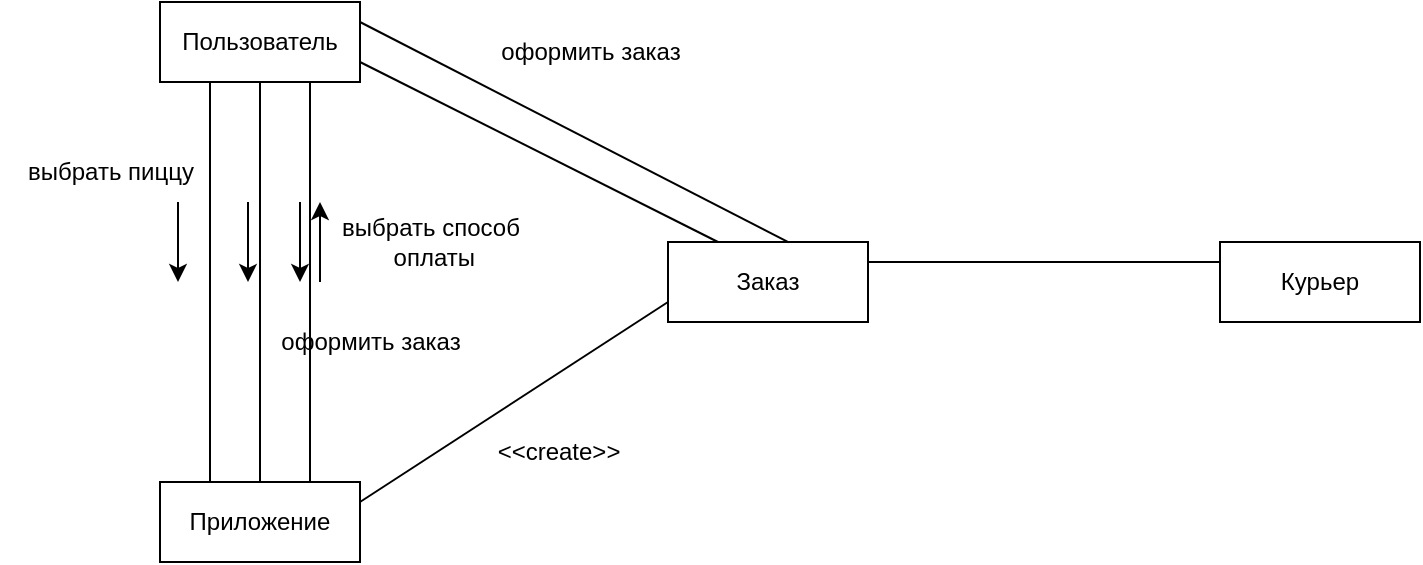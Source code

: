 <mxfile version="24.0.6" type="github">
  <diagram name="Страница — 1" id="qvXPU_ac4Wfljck9UBVI">
    <mxGraphModel dx="1185" dy="651" grid="1" gridSize="10" guides="1" tooltips="1" connect="1" arrows="1" fold="1" page="1" pageScale="1" pageWidth="827" pageHeight="1169" math="0" shadow="0">
      <root>
        <mxCell id="0" />
        <mxCell id="1" parent="0" />
        <mxCell id="-4ciE3WCKxtOSDdIdIJk-1" value="Пользователь" style="html=1;whiteSpace=wrap;" vertex="1" parent="1">
          <mxGeometry x="160" y="70" width="100" height="40" as="geometry" />
        </mxCell>
        <mxCell id="-4ciE3WCKxtOSDdIdIJk-3" value="Заказ" style="html=1;whiteSpace=wrap;" vertex="1" parent="1">
          <mxGeometry x="414" y="190" width="100" height="40" as="geometry" />
        </mxCell>
        <mxCell id="-4ciE3WCKxtOSDdIdIJk-4" value="Курьер" style="html=1;whiteSpace=wrap;" vertex="1" parent="1">
          <mxGeometry x="690" y="190" width="100" height="40" as="geometry" />
        </mxCell>
        <mxCell id="-4ciE3WCKxtOSDdIdIJk-5" value="Приложение" style="html=1;whiteSpace=wrap;" vertex="1" parent="1">
          <mxGeometry x="160" y="310" width="100" height="40" as="geometry" />
        </mxCell>
        <mxCell id="-4ciE3WCKxtOSDdIdIJk-9" value="" style="endArrow=none;html=1;rounded=0;entryX=0.25;entryY=1;entryDx=0;entryDy=0;exitX=0.25;exitY=0;exitDx=0;exitDy=0;" edge="1" parent="1" source="-4ciE3WCKxtOSDdIdIJk-5" target="-4ciE3WCKxtOSDdIdIJk-1">
          <mxGeometry width="50" height="50" relative="1" as="geometry">
            <mxPoint x="200" y="250" as="sourcePoint" />
            <mxPoint x="250" y="200" as="targetPoint" />
          </mxGeometry>
        </mxCell>
        <mxCell id="-4ciE3WCKxtOSDdIdIJk-12" value="" style="endArrow=none;html=1;rounded=0;exitX=1;exitY=0.25;exitDx=0;exitDy=0;entryX=0;entryY=0.75;entryDx=0;entryDy=0;" edge="1" parent="1" source="-4ciE3WCKxtOSDdIdIJk-5" target="-4ciE3WCKxtOSDdIdIJk-3">
          <mxGeometry width="50" height="50" relative="1" as="geometry">
            <mxPoint x="330" y="300" as="sourcePoint" />
            <mxPoint x="380" y="250" as="targetPoint" />
          </mxGeometry>
        </mxCell>
        <mxCell id="-4ciE3WCKxtOSDdIdIJk-13" value="" style="endArrow=none;html=1;rounded=0;exitX=1;exitY=0.75;exitDx=0;exitDy=0;entryX=0.25;entryY=0;entryDx=0;entryDy=0;" edge="1" parent="1" source="-4ciE3WCKxtOSDdIdIJk-1" target="-4ciE3WCKxtOSDdIdIJk-3">
          <mxGeometry width="50" height="50" relative="1" as="geometry">
            <mxPoint x="380" y="120" as="sourcePoint" />
            <mxPoint x="496" y="90" as="targetPoint" />
          </mxGeometry>
        </mxCell>
        <mxCell id="-4ciE3WCKxtOSDdIdIJk-14" value="выбрать пиццу" style="text;html=1;align=center;verticalAlign=middle;resizable=0;points=[];autosize=1;strokeColor=none;fillColor=none;" vertex="1" parent="1">
          <mxGeometry x="80" y="140" width="110" height="30" as="geometry" />
        </mxCell>
        <mxCell id="-4ciE3WCKxtOSDdIdIJk-16" value="" style="endArrow=classic;html=1;rounded=0;" edge="1" parent="1">
          <mxGeometry width="50" height="50" relative="1" as="geometry">
            <mxPoint x="169" y="170" as="sourcePoint" />
            <mxPoint x="169" y="210" as="targetPoint" />
          </mxGeometry>
        </mxCell>
        <mxCell id="-4ciE3WCKxtOSDdIdIJk-17" value="" style="endArrow=none;html=1;rounded=0;entryX=0.75;entryY=1;entryDx=0;entryDy=0;exitX=0.75;exitY=0;exitDx=0;exitDy=0;" edge="1" parent="1" source="-4ciE3WCKxtOSDdIdIJk-5" target="-4ciE3WCKxtOSDdIdIJk-1">
          <mxGeometry width="50" height="50" relative="1" as="geometry">
            <mxPoint x="240" y="320" as="sourcePoint" />
            <mxPoint x="240" y="120" as="targetPoint" />
          </mxGeometry>
        </mxCell>
        <mxCell id="-4ciE3WCKxtOSDdIdIJk-18" value="" style="endArrow=classic;html=1;rounded=0;" edge="1" parent="1">
          <mxGeometry width="50" height="50" relative="1" as="geometry">
            <mxPoint x="230" y="170" as="sourcePoint" />
            <mxPoint x="230" y="210" as="targetPoint" />
          </mxGeometry>
        </mxCell>
        <mxCell id="-4ciE3WCKxtOSDdIdIJk-19" value="" style="endArrow=classic;html=1;rounded=0;" edge="1" parent="1">
          <mxGeometry width="50" height="50" relative="1" as="geometry">
            <mxPoint x="240" y="210" as="sourcePoint" />
            <mxPoint x="240" y="170" as="targetPoint" />
          </mxGeometry>
        </mxCell>
        <mxCell id="-4ciE3WCKxtOSDdIdIJk-20" value="выбрать способ&lt;div&gt;&amp;nbsp;оплаты&lt;/div&gt;" style="text;html=1;align=center;verticalAlign=middle;resizable=0;points=[];autosize=1;strokeColor=none;fillColor=none;" vertex="1" parent="1">
          <mxGeometry x="240" y="170" width="110" height="40" as="geometry" />
        </mxCell>
        <mxCell id="-4ciE3WCKxtOSDdIdIJk-21" value="" style="endArrow=none;html=1;rounded=0;exitX=1;exitY=0.25;exitDx=0;exitDy=0;entryX=0;entryY=0.25;entryDx=0;entryDy=0;" edge="1" parent="1" source="-4ciE3WCKxtOSDdIdIJk-3" target="-4ciE3WCKxtOSDdIdIJk-4">
          <mxGeometry width="50" height="50" relative="1" as="geometry">
            <mxPoint x="400" y="240" as="sourcePoint" />
            <mxPoint x="554" y="140" as="targetPoint" />
          </mxGeometry>
        </mxCell>
        <mxCell id="-4ciE3WCKxtOSDdIdIJk-22" value="оформить заказ" style="text;html=1;align=center;verticalAlign=middle;resizable=0;points=[];autosize=1;strokeColor=none;fillColor=none;" vertex="1" parent="1">
          <mxGeometry x="320" y="80" width="110" height="30" as="geometry" />
        </mxCell>
        <mxCell id="-4ciE3WCKxtOSDdIdIJk-23" value="" style="endArrow=none;html=1;rounded=0;exitX=1;exitY=0.25;exitDx=0;exitDy=0;entryX=0.604;entryY=0.004;entryDx=0;entryDy=0;entryPerimeter=0;" edge="1" parent="1" source="-4ciE3WCKxtOSDdIdIJk-1" target="-4ciE3WCKxtOSDdIdIJk-3">
          <mxGeometry width="50" height="50" relative="1" as="geometry">
            <mxPoint x="285.5" y="100" as="sourcePoint" />
            <mxPoint x="464.5" y="190" as="targetPoint" />
          </mxGeometry>
        </mxCell>
        <mxCell id="-4ciE3WCKxtOSDdIdIJk-24" value="" style="endArrow=none;html=1;rounded=0;entryX=0.5;entryY=1;entryDx=0;entryDy=0;exitX=0.5;exitY=0;exitDx=0;exitDy=0;" edge="1" parent="1" source="-4ciE3WCKxtOSDdIdIJk-5" target="-4ciE3WCKxtOSDdIdIJk-1">
          <mxGeometry width="50" height="50" relative="1" as="geometry">
            <mxPoint x="195" y="320" as="sourcePoint" />
            <mxPoint x="195" y="120" as="targetPoint" />
          </mxGeometry>
        </mxCell>
        <mxCell id="-4ciE3WCKxtOSDdIdIJk-25" value="" style="endArrow=classic;html=1;rounded=0;" edge="1" parent="1">
          <mxGeometry width="50" height="50" relative="1" as="geometry">
            <mxPoint x="204" y="170" as="sourcePoint" />
            <mxPoint x="204" y="210" as="targetPoint" />
          </mxGeometry>
        </mxCell>
        <mxCell id="-4ciE3WCKxtOSDdIdIJk-27" value="оформить заказ" style="text;html=1;align=center;verticalAlign=middle;resizable=0;points=[];autosize=1;strokeColor=none;fillColor=none;" vertex="1" parent="1">
          <mxGeometry x="210" y="225" width="110" height="30" as="geometry" />
        </mxCell>
        <mxCell id="-4ciE3WCKxtOSDdIdIJk-28" value="&amp;lt;&amp;lt;create&amp;gt;&amp;gt;" style="text;html=1;align=center;verticalAlign=middle;resizable=0;points=[];autosize=1;strokeColor=none;fillColor=none;" vertex="1" parent="1">
          <mxGeometry x="319" y="280" width="80" height="30" as="geometry" />
        </mxCell>
      </root>
    </mxGraphModel>
  </diagram>
</mxfile>
